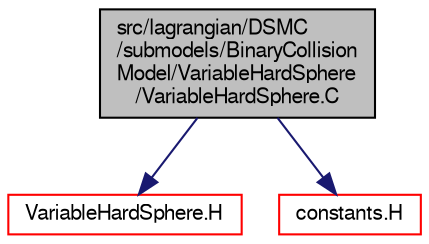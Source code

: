 digraph "src/lagrangian/DSMC/submodels/BinaryCollisionModel/VariableHardSphere/VariableHardSphere.C"
{
  bgcolor="transparent";
  edge [fontname="FreeSans",fontsize="10",labelfontname="FreeSans",labelfontsize="10"];
  node [fontname="FreeSans",fontsize="10",shape=record];
  Node1 [label="src/lagrangian/DSMC\l/submodels/BinaryCollision\lModel/VariableHardSphere\l/VariableHardSphere.C",height=0.2,width=0.4,color="black", fillcolor="grey75", style="filled" fontcolor="black"];
  Node1 -> Node2 [color="midnightblue",fontsize="10",style="solid",fontname="FreeSans"];
  Node2 [label="VariableHardSphere.H",height=0.2,width=0.4,color="red",URL="$a05978.html"];
  Node1 -> Node3 [color="midnightblue",fontsize="10",style="solid",fontname="FreeSans"];
  Node3 [label="constants.H",height=0.2,width=0.4,color="red",URL="$a07695.html"];
}

